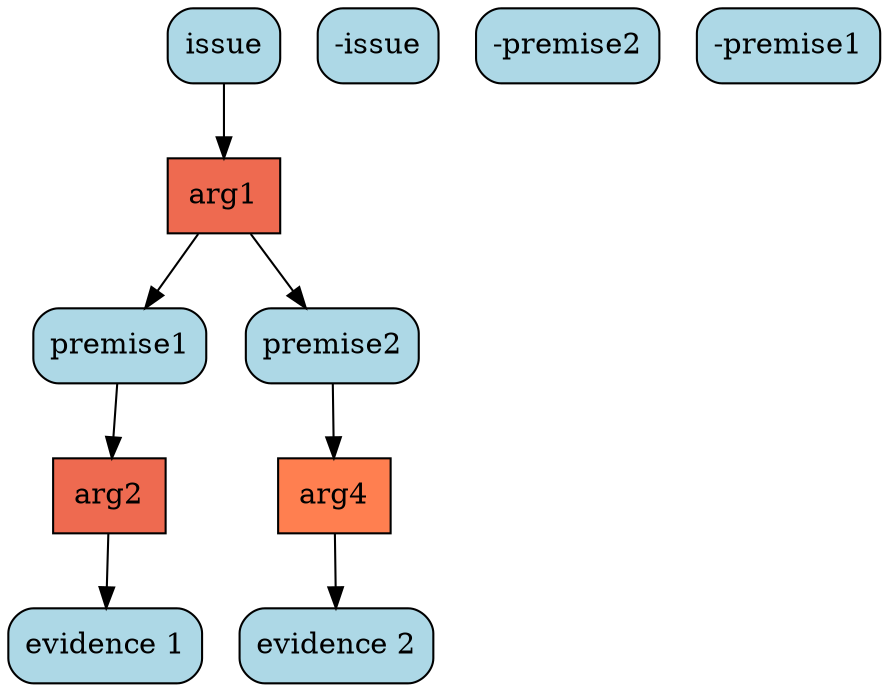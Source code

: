 digraph G{ 
"arg1" [color="black", fillcolor="coral2",fixedsize=false, shape=box, style="filled"]; 
"issue" [color="black", fillcolor="lightblue", fixedsize=false,  shape="box", style="rounded,filled"]; 
"-issue" [color="black", fillcolor="lightblue", fixedsize=false,  shape="box", style="rounded,filled"]; 
"premise1" [color="black", fillcolor="lightblue", fixedsize=false,  shape="box", style="rounded,filled"]; 
"premise2" [color="black", fillcolor="lightblue", fixedsize=false,  shape="box", style="rounded,filled"]; 
"arg4" [color="black", fillcolor="coral",fixedsize=false, shape=box, style="filled"]; 
"-premise2" [color="black", fillcolor="lightblue", fixedsize=false,  shape="box", style="rounded,filled"]; 
"evidence 2" [color="black", fillcolor="lightblue", fixedsize=false,  shape="box", style="rounded,filled"]; 
"arg2" [color="black", fillcolor="coral2",fixedsize=false, shape=box, style="filled"]; 
"-premise1" [color="black", fillcolor="lightblue", fixedsize=false,  shape="box", style="rounded,filled"]; 
"evidence 1" [color="black", fillcolor="lightblue", fixedsize=false,  shape="box", style="rounded,filled"]; 
"issue" -> "arg1" ; 
"arg1" -> "premise1" ; 
"arg1" -> "premise2" ; 
"premise2" -> "arg4" ; 
"arg4" -> "evidence 2" ; 
"premise1" -> "arg2" ; 
"arg2" -> "evidence 1" ; 
}
